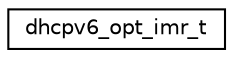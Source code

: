 digraph "Graphical Class Hierarchy"
{
 // LATEX_PDF_SIZE
  edge [fontname="Helvetica",fontsize="10",labelfontname="Helvetica",labelfontsize="10"];
  node [fontname="Helvetica",fontsize="10",shape=record];
  rankdir="LR";
  Node0 [label="dhcpv6_opt_imr_t",height=0.2,width=0.4,color="black", fillcolor="white", style="filled",URL="$structdhcpv6__opt__imr__t.html",tooltip="DHCPv6 INF_MAX_RT option format."];
}
